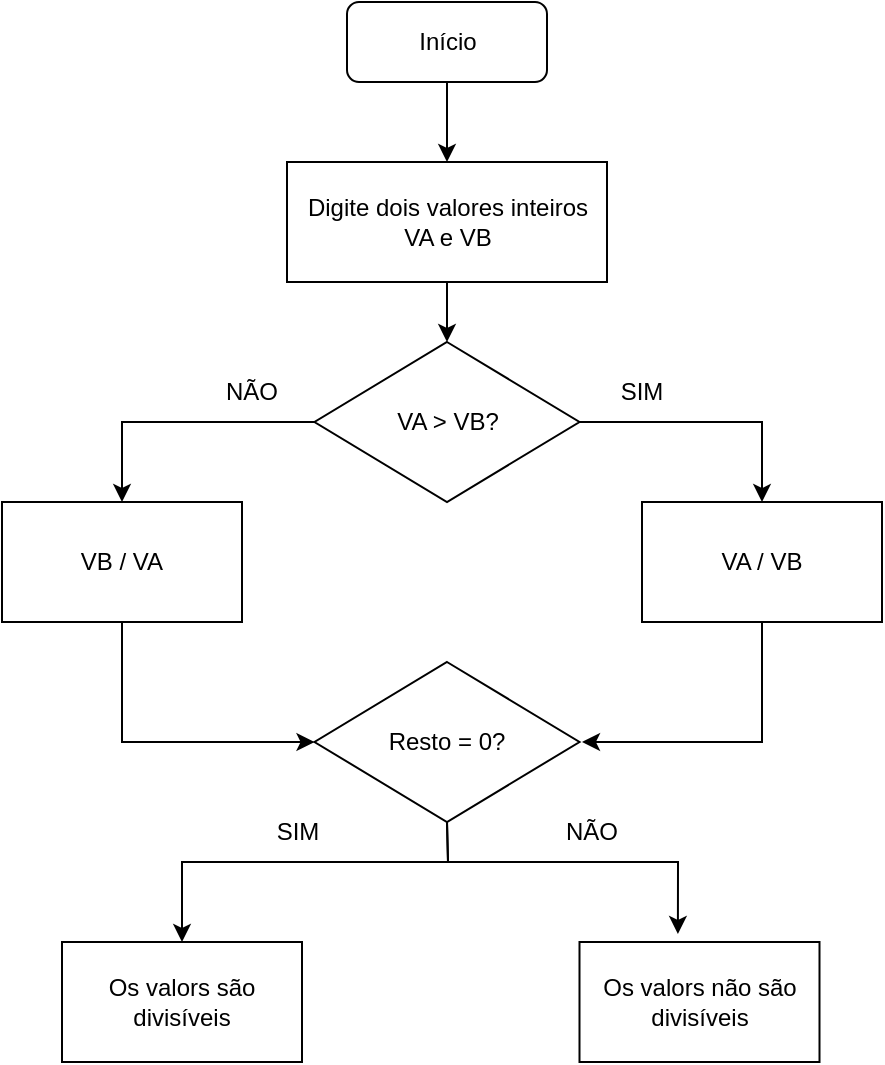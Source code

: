 <mxfile version="21.6.8" type="device">
  <diagram name="Página-1" id="Z6KHZ3DAZDIHzFVcaP3U">
    <mxGraphModel dx="954" dy="664" grid="1" gridSize="10" guides="1" tooltips="1" connect="1" arrows="1" fold="1" page="1" pageScale="1" pageWidth="827" pageHeight="1169" math="0" shadow="0">
      <root>
        <mxCell id="0" />
        <mxCell id="1" parent="0" />
        <mxCell id="uB1ZUkfDz_n5ZTlC2Gf3-1" value="Início" style="rounded=1;whiteSpace=wrap;html=1;" vertex="1" parent="1">
          <mxGeometry x="352.5" y="30" width="100" height="40" as="geometry" />
        </mxCell>
        <mxCell id="uB1ZUkfDz_n5ZTlC2Gf3-3" value="Digite dois valores inteiros&lt;br style=&quot;border-color: var(--border-color);&quot;&gt;VA e VB" style="rounded=0;whiteSpace=wrap;html=1;" vertex="1" parent="1">
          <mxGeometry x="322.5" y="110" width="160" height="60" as="geometry" />
        </mxCell>
        <mxCell id="uB1ZUkfDz_n5ZTlC2Gf3-6" value="" style="rhombus;whiteSpace=wrap;html=1;" vertex="1" parent="1">
          <mxGeometry x="336.25" y="200" width="132.5" height="80" as="geometry" />
        </mxCell>
        <mxCell id="uB1ZUkfDz_n5ZTlC2Gf3-7" value="VA &amp;gt; VB?" style="text;strokeColor=none;align=center;fillColor=none;html=1;verticalAlign=middle;whiteSpace=wrap;rounded=0;" vertex="1" parent="1">
          <mxGeometry x="348.75" y="225" width="107.5" height="30" as="geometry" />
        </mxCell>
        <mxCell id="uB1ZUkfDz_n5ZTlC2Gf3-8" value="" style="endArrow=classic;html=1;rounded=0;exitX=1;exitY=0.5;exitDx=0;exitDy=0;entryX=0.5;entryY=0;entryDx=0;entryDy=0;" edge="1" parent="1" source="uB1ZUkfDz_n5ZTlC2Gf3-6" target="uB1ZUkfDz_n5ZTlC2Gf3-9">
          <mxGeometry width="50" height="50" relative="1" as="geometry">
            <mxPoint x="390" y="370" as="sourcePoint" />
            <mxPoint x="510" y="250" as="targetPoint" />
            <Array as="points">
              <mxPoint x="560" y="240" />
            </Array>
          </mxGeometry>
        </mxCell>
        <mxCell id="uB1ZUkfDz_n5ZTlC2Gf3-9" value="VA / VB" style="rounded=0;whiteSpace=wrap;html=1;" vertex="1" parent="1">
          <mxGeometry x="500" y="280" width="120" height="60" as="geometry" />
        </mxCell>
        <mxCell id="uB1ZUkfDz_n5ZTlC2Gf3-10" value="VB / VA" style="rounded=0;whiteSpace=wrap;html=1;" vertex="1" parent="1">
          <mxGeometry x="180" y="280" width="120" height="60" as="geometry" />
        </mxCell>
        <mxCell id="uB1ZUkfDz_n5ZTlC2Gf3-12" value="" style="endArrow=classic;html=1;rounded=0;exitX=0;exitY=0.5;exitDx=0;exitDy=0;" edge="1" parent="1" source="uB1ZUkfDz_n5ZTlC2Gf3-6" target="uB1ZUkfDz_n5ZTlC2Gf3-10">
          <mxGeometry width="50" height="50" relative="1" as="geometry">
            <mxPoint x="390" y="370" as="sourcePoint" />
            <mxPoint x="220" y="240" as="targetPoint" />
            <Array as="points">
              <mxPoint x="240" y="240" />
            </Array>
          </mxGeometry>
        </mxCell>
        <mxCell id="uB1ZUkfDz_n5ZTlC2Gf3-14" value="SIM" style="text;strokeColor=none;align=center;fillColor=none;html=1;verticalAlign=middle;whiteSpace=wrap;rounded=0;" vertex="1" parent="1">
          <mxGeometry x="475" y="210" width="50" height="30" as="geometry" />
        </mxCell>
        <mxCell id="uB1ZUkfDz_n5ZTlC2Gf3-15" value="NÃO" style="text;strokeColor=none;align=center;fillColor=none;html=1;verticalAlign=middle;whiteSpace=wrap;rounded=0;" vertex="1" parent="1">
          <mxGeometry x="280" y="210" width="50" height="30" as="geometry" />
        </mxCell>
        <mxCell id="uB1ZUkfDz_n5ZTlC2Gf3-16" value="Resto = 0?" style="rhombus;whiteSpace=wrap;html=1;" vertex="1" parent="1">
          <mxGeometry x="336.25" y="360" width="132.5" height="80" as="geometry" />
        </mxCell>
        <mxCell id="uB1ZUkfDz_n5ZTlC2Gf3-17" value="" style="endArrow=classic;html=1;rounded=0;exitX=0.5;exitY=1;exitDx=0;exitDy=0;entryX=0;entryY=0.5;entryDx=0;entryDy=0;" edge="1" parent="1" source="uB1ZUkfDz_n5ZTlC2Gf3-10" target="uB1ZUkfDz_n5ZTlC2Gf3-16">
          <mxGeometry width="50" height="50" relative="1" as="geometry">
            <mxPoint x="390" y="370" as="sourcePoint" />
            <mxPoint x="440" y="320" as="targetPoint" />
            <Array as="points">
              <mxPoint x="240" y="400" />
            </Array>
          </mxGeometry>
        </mxCell>
        <mxCell id="uB1ZUkfDz_n5ZTlC2Gf3-18" value="" style="endArrow=classic;html=1;rounded=0;exitX=0.5;exitY=1;exitDx=0;exitDy=0;" edge="1" parent="1" source="uB1ZUkfDz_n5ZTlC2Gf3-9">
          <mxGeometry width="50" height="50" relative="1" as="geometry">
            <mxPoint x="390" y="370" as="sourcePoint" />
            <mxPoint x="470" y="400" as="targetPoint" />
            <Array as="points">
              <mxPoint x="560" y="400" />
            </Array>
          </mxGeometry>
        </mxCell>
        <mxCell id="uB1ZUkfDz_n5ZTlC2Gf3-19" value="" style="endArrow=classic;html=1;rounded=0;entryX=0.5;entryY=0;entryDx=0;entryDy=0;exitX=0.5;exitY=1;exitDx=0;exitDy=0;" edge="1" parent="1" source="uB1ZUkfDz_n5ZTlC2Gf3-1" target="uB1ZUkfDz_n5ZTlC2Gf3-3">
          <mxGeometry width="50" height="50" relative="1" as="geometry">
            <mxPoint x="403" y="60" as="sourcePoint" />
            <mxPoint x="440" y="320" as="targetPoint" />
          </mxGeometry>
        </mxCell>
        <mxCell id="uB1ZUkfDz_n5ZTlC2Gf3-20" value="" style="endArrow=classic;html=1;rounded=0;exitX=0.5;exitY=1;exitDx=0;exitDy=0;entryX=0.5;entryY=0;entryDx=0;entryDy=0;" edge="1" parent="1" source="uB1ZUkfDz_n5ZTlC2Gf3-3" target="uB1ZUkfDz_n5ZTlC2Gf3-6">
          <mxGeometry width="50" height="50" relative="1" as="geometry">
            <mxPoint x="390" y="370" as="sourcePoint" />
            <mxPoint x="440" y="320" as="targetPoint" />
          </mxGeometry>
        </mxCell>
        <mxCell id="uB1ZUkfDz_n5ZTlC2Gf3-21" value="" style="endArrow=classic;html=1;rounded=0;exitX=0.5;exitY=1;exitDx=0;exitDy=0;" edge="1" parent="1" source="uB1ZUkfDz_n5ZTlC2Gf3-16" target="uB1ZUkfDz_n5ZTlC2Gf3-23">
          <mxGeometry width="50" height="50" relative="1" as="geometry">
            <mxPoint x="390" y="370" as="sourcePoint" />
            <mxPoint x="280" y="480" as="targetPoint" />
            <Array as="points">
              <mxPoint x="403" y="460" />
              <mxPoint x="340" y="460" />
              <mxPoint x="270" y="460" />
            </Array>
          </mxGeometry>
        </mxCell>
        <mxCell id="uB1ZUkfDz_n5ZTlC2Gf3-22" value="" style="endArrow=classic;html=1;rounded=0;exitX=0.5;exitY=1;exitDx=0;exitDy=0;entryX=0.41;entryY=-0.067;entryDx=0;entryDy=0;entryPerimeter=0;" edge="1" parent="1" source="uB1ZUkfDz_n5ZTlC2Gf3-16" target="uB1ZUkfDz_n5ZTlC2Gf3-24">
          <mxGeometry width="50" height="50" relative="1" as="geometry">
            <mxPoint x="390" y="370" as="sourcePoint" />
            <mxPoint x="520" y="480" as="targetPoint" />
            <Array as="points">
              <mxPoint x="403" y="460" />
              <mxPoint x="518" y="460" />
            </Array>
          </mxGeometry>
        </mxCell>
        <mxCell id="uB1ZUkfDz_n5ZTlC2Gf3-23" value="Os valors são divisíveis" style="rounded=0;whiteSpace=wrap;html=1;" vertex="1" parent="1">
          <mxGeometry x="210" y="500" width="120" height="60" as="geometry" />
        </mxCell>
        <mxCell id="uB1ZUkfDz_n5ZTlC2Gf3-24" value="Os valors não são divisíveis" style="rounded=0;whiteSpace=wrap;html=1;" vertex="1" parent="1">
          <mxGeometry x="468.75" y="500" width="120" height="60" as="geometry" />
        </mxCell>
        <mxCell id="uB1ZUkfDz_n5ZTlC2Gf3-25" value="SIM" style="text;strokeColor=none;align=center;fillColor=none;html=1;verticalAlign=middle;whiteSpace=wrap;rounded=0;" vertex="1" parent="1">
          <mxGeometry x="302.5" y="430" width="50" height="30" as="geometry" />
        </mxCell>
        <mxCell id="uB1ZUkfDz_n5ZTlC2Gf3-26" value="NÃO" style="text;strokeColor=none;align=center;fillColor=none;html=1;verticalAlign=middle;whiteSpace=wrap;rounded=0;" vertex="1" parent="1">
          <mxGeometry x="450" y="430" width="50" height="30" as="geometry" />
        </mxCell>
      </root>
    </mxGraphModel>
  </diagram>
</mxfile>
